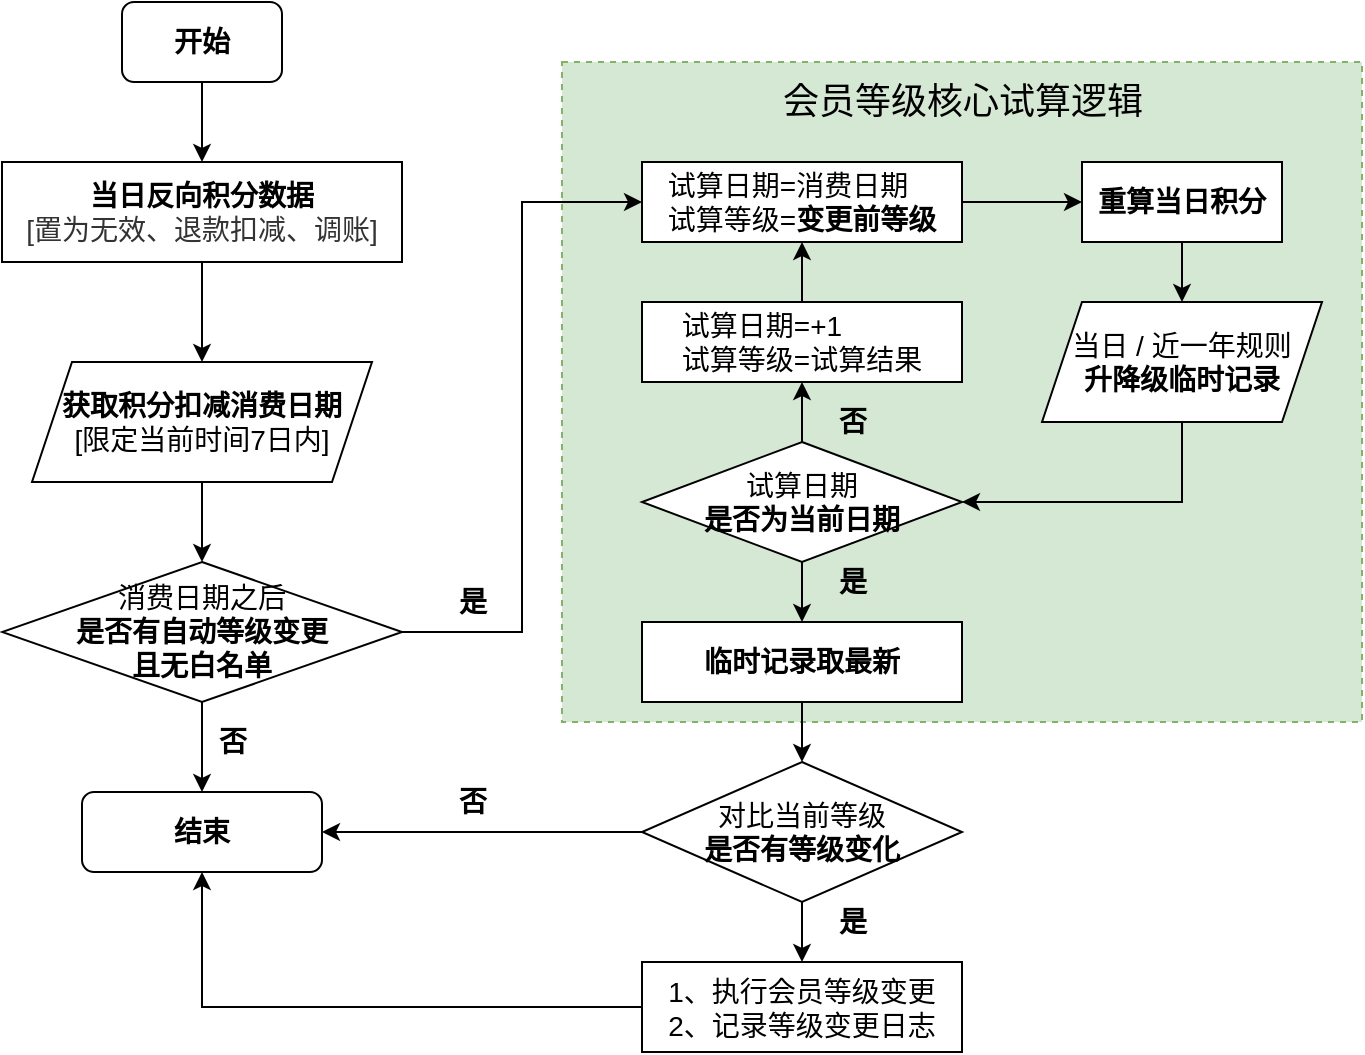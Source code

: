 <mxfile version="14.6.12" type="github">
  <diagram id="gUxt7FaEf-Kk89n041io" name="Page-1">
    <mxGraphModel dx="981" dy="526" grid="1" gridSize="10" guides="1" tooltips="1" connect="1" arrows="1" fold="1" page="1" pageScale="1" pageWidth="827" pageHeight="1169" math="0" shadow="0">
      <root>
        <mxCell id="0" />
        <mxCell id="1" parent="0" />
        <mxCell id="G0XDKm17rJ_6QTCPzixr-71" value="" style="rounded=0;whiteSpace=wrap;html=1;fillColor=#d5e8d4;strokeColor=#82b366;strokeWidth=1;dashed=1;" parent="1" vertex="1">
          <mxGeometry x="320" y="70" width="400" height="330" as="geometry" />
        </mxCell>
        <mxCell id="G0XDKm17rJ_6QTCPzixr-4" style="edgeStyle=orthogonalEdgeStyle;rounded=0;orthogonalLoop=1;jettySize=auto;html=1;exitX=0.5;exitY=1;exitDx=0;exitDy=0;entryX=0.5;entryY=0;entryDx=0;entryDy=0;" parent="1" source="G0XDKm17rJ_6QTCPzixr-1" target="G0XDKm17rJ_6QTCPzixr-2" edge="1">
          <mxGeometry relative="1" as="geometry" />
        </mxCell>
        <mxCell id="G0XDKm17rJ_6QTCPzixr-1" value="&lt;font style=&quot;font-size: 14px&quot;&gt;&lt;b&gt;开始&lt;/b&gt;&lt;/font&gt;" style="rounded=1;whiteSpace=wrap;html=1;" parent="1" vertex="1">
          <mxGeometry x="100" y="40" width="80" height="40" as="geometry" />
        </mxCell>
        <mxCell id="G0XDKm17rJ_6QTCPzixr-7" style="edgeStyle=orthogonalEdgeStyle;rounded=0;orthogonalLoop=1;jettySize=auto;html=1;exitX=0.5;exitY=1;exitDx=0;exitDy=0;entryX=0.5;entryY=0;entryDx=0;entryDy=0;" parent="1" source="G0XDKm17rJ_6QTCPzixr-2" target="G0XDKm17rJ_6QTCPzixr-5" edge="1">
          <mxGeometry relative="1" as="geometry" />
        </mxCell>
        <mxCell id="G0XDKm17rJ_6QTCPzixr-2" value="&lt;font style=&quot;font-size: 14px&quot;&gt;&lt;b&gt;当日反向积分数据&lt;/b&gt;&lt;br&gt;&lt;span style=&quot;color: rgb(51 , 51 , 51) ; font-family: &amp;#34;arial normal&amp;#34; , &amp;#34;arial&amp;#34;&quot;&gt;[置为无效、退款扣减、调账]&lt;/span&gt;&lt;/font&gt;" style="rounded=0;whiteSpace=wrap;html=1;align=center;" parent="1" vertex="1">
          <mxGeometry x="40" y="120" width="200" height="50" as="geometry" />
        </mxCell>
        <mxCell id="G0XDKm17rJ_6QTCPzixr-9" style="edgeStyle=orthogonalEdgeStyle;rounded=0;orthogonalLoop=1;jettySize=auto;html=1;exitX=0.5;exitY=1;exitDx=0;exitDy=0;entryX=0.5;entryY=0;entryDx=0;entryDy=0;" parent="1" source="G0XDKm17rJ_6QTCPzixr-5" target="G0XDKm17rJ_6QTCPzixr-8" edge="1">
          <mxGeometry relative="1" as="geometry" />
        </mxCell>
        <mxCell id="G0XDKm17rJ_6QTCPzixr-5" value="&lt;font style=&quot;font-size: 14px&quot;&gt;&lt;b&gt;获取积分扣减消费&lt;/b&gt;&lt;b style=&quot;font-size: 12px&quot;&gt;&lt;font style=&quot;font-size: 14px&quot;&gt;日期&lt;/font&gt;&lt;/b&gt;&lt;br&gt;[限定当前时间7日内]&lt;br&gt;&lt;/font&gt;" style="shape=parallelogram;perimeter=parallelogramPerimeter;whiteSpace=wrap;html=1;fixedSize=1;" parent="1" vertex="1">
          <mxGeometry x="55" y="220" width="170" height="60" as="geometry" />
        </mxCell>
        <mxCell id="G0XDKm17rJ_6QTCPzixr-20" style="edgeStyle=orthogonalEdgeStyle;rounded=0;orthogonalLoop=1;jettySize=auto;html=1;entryX=0;entryY=0.5;entryDx=0;entryDy=0;" parent="1" source="G0XDKm17rJ_6QTCPzixr-8" target="G0XDKm17rJ_6QTCPzixr-19" edge="1">
          <mxGeometry relative="1" as="geometry" />
        </mxCell>
        <mxCell id="G0XDKm17rJ_6QTCPzixr-42" style="edgeStyle=orthogonalEdgeStyle;rounded=0;orthogonalLoop=1;jettySize=auto;html=1;entryX=0.5;entryY=0;entryDx=0;entryDy=0;" parent="1" source="G0XDKm17rJ_6QTCPzixr-8" target="G0XDKm17rJ_6QTCPzixr-10" edge="1">
          <mxGeometry relative="1" as="geometry" />
        </mxCell>
        <mxCell id="G0XDKm17rJ_6QTCPzixr-8" value="&lt;font style=&quot;font-size: 14px&quot;&gt;消费日期之后&lt;br&gt;&lt;b&gt;是否有自动等级变更&lt;br&gt;且无白名单&lt;br&gt;&lt;/b&gt;&lt;/font&gt;" style="rhombus;whiteSpace=wrap;html=1;" parent="1" vertex="1">
          <mxGeometry x="40" y="320" width="200" height="70" as="geometry" />
        </mxCell>
        <mxCell id="G0XDKm17rJ_6QTCPzixr-10" value="&lt;font style=&quot;font-size: 14px&quot;&gt;&lt;b&gt;结束&lt;/b&gt;&lt;/font&gt;" style="rounded=1;whiteSpace=wrap;html=1;" parent="1" vertex="1">
          <mxGeometry x="80" y="435" width="120" height="40" as="geometry" />
        </mxCell>
        <mxCell id="G0XDKm17rJ_6QTCPzixr-17" value="&lt;font style=&quot;font-size: 14px&quot;&gt;&lt;b style=&quot;line-height: 120%&quot;&gt;否&lt;/b&gt;&lt;/font&gt;" style="text;html=1;resizable=0;autosize=1;align=center;verticalAlign=middle;points=[];fillColor=none;strokeColor=none;rounded=0;" parent="1" vertex="1">
          <mxGeometry x="140" y="400" width="30" height="20" as="geometry" />
        </mxCell>
        <mxCell id="G0XDKm17rJ_6QTCPzixr-46" style="edgeStyle=orthogonalEdgeStyle;rounded=0;orthogonalLoop=1;jettySize=auto;html=1;exitX=1;exitY=0.5;exitDx=0;exitDy=0;entryX=0;entryY=0.5;entryDx=0;entryDy=0;" parent="1" source="G0XDKm17rJ_6QTCPzixr-19" target="G0XDKm17rJ_6QTCPzixr-43" edge="1">
          <mxGeometry relative="1" as="geometry" />
        </mxCell>
        <mxCell id="G0XDKm17rJ_6QTCPzixr-19" value="&lt;div style=&quot;text-align: left&quot;&gt;&lt;span style=&quot;font-size: 14px&quot;&gt;试算日期=消费日期&lt;/span&gt;&lt;/div&gt;&lt;font style=&quot;font-size: 14px&quot;&gt;试算等级=&lt;b&gt;变更前等级&lt;/b&gt;&lt;br&gt;&lt;/font&gt;" style="rounded=0;whiteSpace=wrap;html=1;" parent="1" vertex="1">
          <mxGeometry x="360" y="120" width="160" height="40" as="geometry" />
        </mxCell>
        <mxCell id="G0XDKm17rJ_6QTCPzixr-21" value="&lt;font style=&quot;font-size: 14px&quot;&gt;&lt;b style=&quot;line-height: 120%&quot;&gt;是&lt;/b&gt;&lt;/font&gt;" style="text;html=1;resizable=0;autosize=1;align=center;verticalAlign=middle;points=[];fillColor=none;strokeColor=none;rounded=0;" parent="1" vertex="1">
          <mxGeometry x="260" y="330" width="30" height="20" as="geometry" />
        </mxCell>
        <mxCell id="G0XDKm17rJ_6QTCPzixr-62" style="edgeStyle=orthogonalEdgeStyle;rounded=0;orthogonalLoop=1;jettySize=auto;html=1;entryX=1;entryY=0.5;entryDx=0;entryDy=0;exitX=0.5;exitY=1;exitDx=0;exitDy=0;" parent="1" source="G0XDKm17rJ_6QTCPzixr-22" target="G0XDKm17rJ_6QTCPzixr-24" edge="1">
          <mxGeometry relative="1" as="geometry" />
        </mxCell>
        <mxCell id="G0XDKm17rJ_6QTCPzixr-22" value="&lt;span style=&quot;font-size: 14px&quot;&gt;当日 / 近一年规则&lt;br&gt;&lt;/span&gt;&lt;b&gt;&lt;font style=&quot;font-size: 14px&quot;&gt;升降级临时&lt;/font&gt;&lt;/b&gt;&lt;b&gt;&lt;font style=&quot;font-size: 14px&quot;&gt;记录&lt;/font&gt;&lt;/b&gt;" style="shape=parallelogram;perimeter=parallelogramPerimeter;whiteSpace=wrap;html=1;fixedSize=1;" parent="1" vertex="1">
          <mxGeometry x="560" y="190" width="140" height="60" as="geometry" />
        </mxCell>
        <mxCell id="G0XDKm17rJ_6QTCPzixr-30" style="edgeStyle=orthogonalEdgeStyle;rounded=0;orthogonalLoop=1;jettySize=auto;html=1;entryX=0.5;entryY=0;entryDx=0;entryDy=0;" parent="1" source="G0XDKm17rJ_6QTCPzixr-24" target="G0XDKm17rJ_6QTCPzixr-29" edge="1">
          <mxGeometry relative="1" as="geometry" />
        </mxCell>
        <mxCell id="G0XDKm17rJ_6QTCPzixr-53" style="edgeStyle=orthogonalEdgeStyle;rounded=0;orthogonalLoop=1;jettySize=auto;html=1;entryX=0.5;entryY=1;entryDx=0;entryDy=0;" parent="1" source="G0XDKm17rJ_6QTCPzixr-24" target="G0XDKm17rJ_6QTCPzixr-28" edge="1">
          <mxGeometry relative="1" as="geometry" />
        </mxCell>
        <mxCell id="G0XDKm17rJ_6QTCPzixr-24" value="&lt;font style=&quot;font-size: 14px&quot;&gt;试算日期&lt;br&gt;&lt;b&gt;是否为当前日期&lt;/b&gt;&lt;/font&gt;" style="rhombus;whiteSpace=wrap;html=1;" parent="1" vertex="1">
          <mxGeometry x="360" y="260" width="160" height="60" as="geometry" />
        </mxCell>
        <mxCell id="G0XDKm17rJ_6QTCPzixr-55" style="edgeStyle=orthogonalEdgeStyle;rounded=0;orthogonalLoop=1;jettySize=auto;html=1;entryX=0.5;entryY=1;entryDx=0;entryDy=0;" parent="1" source="G0XDKm17rJ_6QTCPzixr-28" target="G0XDKm17rJ_6QTCPzixr-19" edge="1">
          <mxGeometry relative="1" as="geometry" />
        </mxCell>
        <mxCell id="G0XDKm17rJ_6QTCPzixr-28" value="&lt;div style=&quot;text-align: left&quot;&gt;&lt;span style=&quot;font-size: 14px&quot;&gt;试算日期=+1&lt;/span&gt;&lt;/div&gt;&lt;font style=&quot;font-size: 14px&quot;&gt;试算等级=试算结果&lt;br&gt;&lt;/font&gt;" style="rounded=0;whiteSpace=wrap;html=1;" parent="1" vertex="1">
          <mxGeometry x="360" y="190" width="160" height="40" as="geometry" />
        </mxCell>
        <mxCell id="G0XDKm17rJ_6QTCPzixr-33" style="edgeStyle=orthogonalEdgeStyle;rounded=0;orthogonalLoop=1;jettySize=auto;html=1;exitX=0.5;exitY=1;exitDx=0;exitDy=0;entryX=0.5;entryY=0;entryDx=0;entryDy=0;" parent="1" source="G0XDKm17rJ_6QTCPzixr-29" target="G0XDKm17rJ_6QTCPzixr-32" edge="1">
          <mxGeometry relative="1" as="geometry">
            <mxPoint x="440" y="410" as="targetPoint" />
          </mxGeometry>
        </mxCell>
        <mxCell id="G0XDKm17rJ_6QTCPzixr-29" value="&lt;b&gt;&lt;font style=&quot;font-size: 14px&quot;&gt;临时记录取最新&lt;/font&gt;&lt;/b&gt;" style="rounded=0;whiteSpace=wrap;html=1;" parent="1" vertex="1">
          <mxGeometry x="360" y="350" width="160" height="40" as="geometry" />
        </mxCell>
        <mxCell id="G0XDKm17rJ_6QTCPzixr-31" value="&lt;font style=&quot;font-size: 14px&quot;&gt;&lt;b style=&quot;line-height: 120%&quot;&gt;是&lt;/b&gt;&lt;/font&gt;" style="text;html=1;resizable=0;autosize=1;align=center;verticalAlign=middle;points=[];fillColor=none;strokeColor=none;rounded=0;" parent="1" vertex="1">
          <mxGeometry x="450" y="320" width="30" height="20" as="geometry" />
        </mxCell>
        <mxCell id="G0XDKm17rJ_6QTCPzixr-35" style="edgeStyle=orthogonalEdgeStyle;rounded=0;orthogonalLoop=1;jettySize=auto;html=1;exitX=0;exitY=0.5;exitDx=0;exitDy=0;entryX=1;entryY=0.5;entryDx=0;entryDy=0;" parent="1" source="G0XDKm17rJ_6QTCPzixr-32" target="G0XDKm17rJ_6QTCPzixr-10" edge="1">
          <mxGeometry relative="1" as="geometry" />
        </mxCell>
        <mxCell id="G0XDKm17rJ_6QTCPzixr-38" style="edgeStyle=orthogonalEdgeStyle;rounded=0;orthogonalLoop=1;jettySize=auto;html=1;exitX=0.5;exitY=1;exitDx=0;exitDy=0;entryX=0.5;entryY=0;entryDx=0;entryDy=0;" parent="1" source="G0XDKm17rJ_6QTCPzixr-32" target="G0XDKm17rJ_6QTCPzixr-37" edge="1">
          <mxGeometry relative="1" as="geometry" />
        </mxCell>
        <mxCell id="G0XDKm17rJ_6QTCPzixr-32" value="&lt;span style=&quot;font-size: 14px&quot;&gt;对比&lt;/span&gt;&lt;span style=&quot;font-size: 14px&quot;&gt;当前等级&lt;br&gt;&lt;b&gt;是否有等级变化&lt;/b&gt;&lt;br&gt;&lt;/span&gt;" style="rhombus;whiteSpace=wrap;html=1;" parent="1" vertex="1">
          <mxGeometry x="360" y="420" width="160" height="70" as="geometry" />
        </mxCell>
        <mxCell id="G0XDKm17rJ_6QTCPzixr-34" value="&lt;font style=&quot;font-size: 14px&quot;&gt;&lt;b style=&quot;line-height: 120%&quot;&gt;否&lt;/b&gt;&lt;/font&gt;" style="text;html=1;resizable=0;autosize=1;align=center;verticalAlign=middle;points=[];fillColor=none;strokeColor=none;rounded=0;" parent="1" vertex="1">
          <mxGeometry x="260" y="430" width="30" height="20" as="geometry" />
        </mxCell>
        <mxCell id="G0XDKm17rJ_6QTCPzixr-40" style="edgeStyle=orthogonalEdgeStyle;rounded=0;orthogonalLoop=1;jettySize=auto;html=1;entryX=0.5;entryY=1;entryDx=0;entryDy=0;" parent="1" source="G0XDKm17rJ_6QTCPzixr-37" target="G0XDKm17rJ_6QTCPzixr-10" edge="1">
          <mxGeometry relative="1" as="geometry" />
        </mxCell>
        <mxCell id="G0XDKm17rJ_6QTCPzixr-37" value="&lt;font style=&quot;font-size: 14px&quot;&gt;1、执行会员等级变更&lt;br&gt;2、记录等级变更日志&lt;br&gt;&lt;/font&gt;" style="rounded=0;whiteSpace=wrap;html=1;" parent="1" vertex="1">
          <mxGeometry x="360" y="520" width="160" height="45" as="geometry" />
        </mxCell>
        <mxCell id="G0XDKm17rJ_6QTCPzixr-39" value="&lt;font style=&quot;font-size: 14px&quot;&gt;&lt;b style=&quot;line-height: 120%&quot;&gt;是&lt;/b&gt;&lt;/font&gt;" style="text;html=1;resizable=0;autosize=1;align=center;verticalAlign=middle;points=[];fillColor=none;strokeColor=none;rounded=0;" parent="1" vertex="1">
          <mxGeometry x="450" y="490" width="30" height="20" as="geometry" />
        </mxCell>
        <mxCell id="G0XDKm17rJ_6QTCPzixr-63" style="edgeStyle=orthogonalEdgeStyle;rounded=0;orthogonalLoop=1;jettySize=auto;html=1;entryX=0.5;entryY=0;entryDx=0;entryDy=0;" parent="1" source="G0XDKm17rJ_6QTCPzixr-43" target="G0XDKm17rJ_6QTCPzixr-22" edge="1">
          <mxGeometry relative="1" as="geometry" />
        </mxCell>
        <mxCell id="G0XDKm17rJ_6QTCPzixr-43" value="&lt;span style=&quot;font-size: 14px&quot;&gt;&lt;b&gt;重算当日积分&lt;/b&gt;&lt;/span&gt;" style="rounded=0;whiteSpace=wrap;html=1;" parent="1" vertex="1">
          <mxGeometry x="580" y="120" width="100" height="40" as="geometry" />
        </mxCell>
        <mxCell id="G0XDKm17rJ_6QTCPzixr-57" value="&lt;font style=&quot;font-size: 14px&quot;&gt;&lt;b style=&quot;line-height: 120%&quot;&gt;否&lt;/b&gt;&lt;/font&gt;" style="text;html=1;resizable=0;autosize=1;align=center;verticalAlign=middle;points=[];fillColor=none;strokeColor=none;rounded=0;" parent="1" vertex="1">
          <mxGeometry x="450" y="240" width="30" height="20" as="geometry" />
        </mxCell>
        <mxCell id="G0XDKm17rJ_6QTCPzixr-72" value="&lt;font style=&quot;font-size: 18px&quot;&gt;会员等级核心试算逻辑&lt;/font&gt;" style="text;html=1;resizable=0;autosize=1;align=center;verticalAlign=middle;points=[];fillColor=none;strokeColor=none;rounded=0;dashed=1;" parent="1" vertex="1">
          <mxGeometry x="420" y="80" width="200" height="20" as="geometry" />
        </mxCell>
      </root>
    </mxGraphModel>
  </diagram>
</mxfile>
